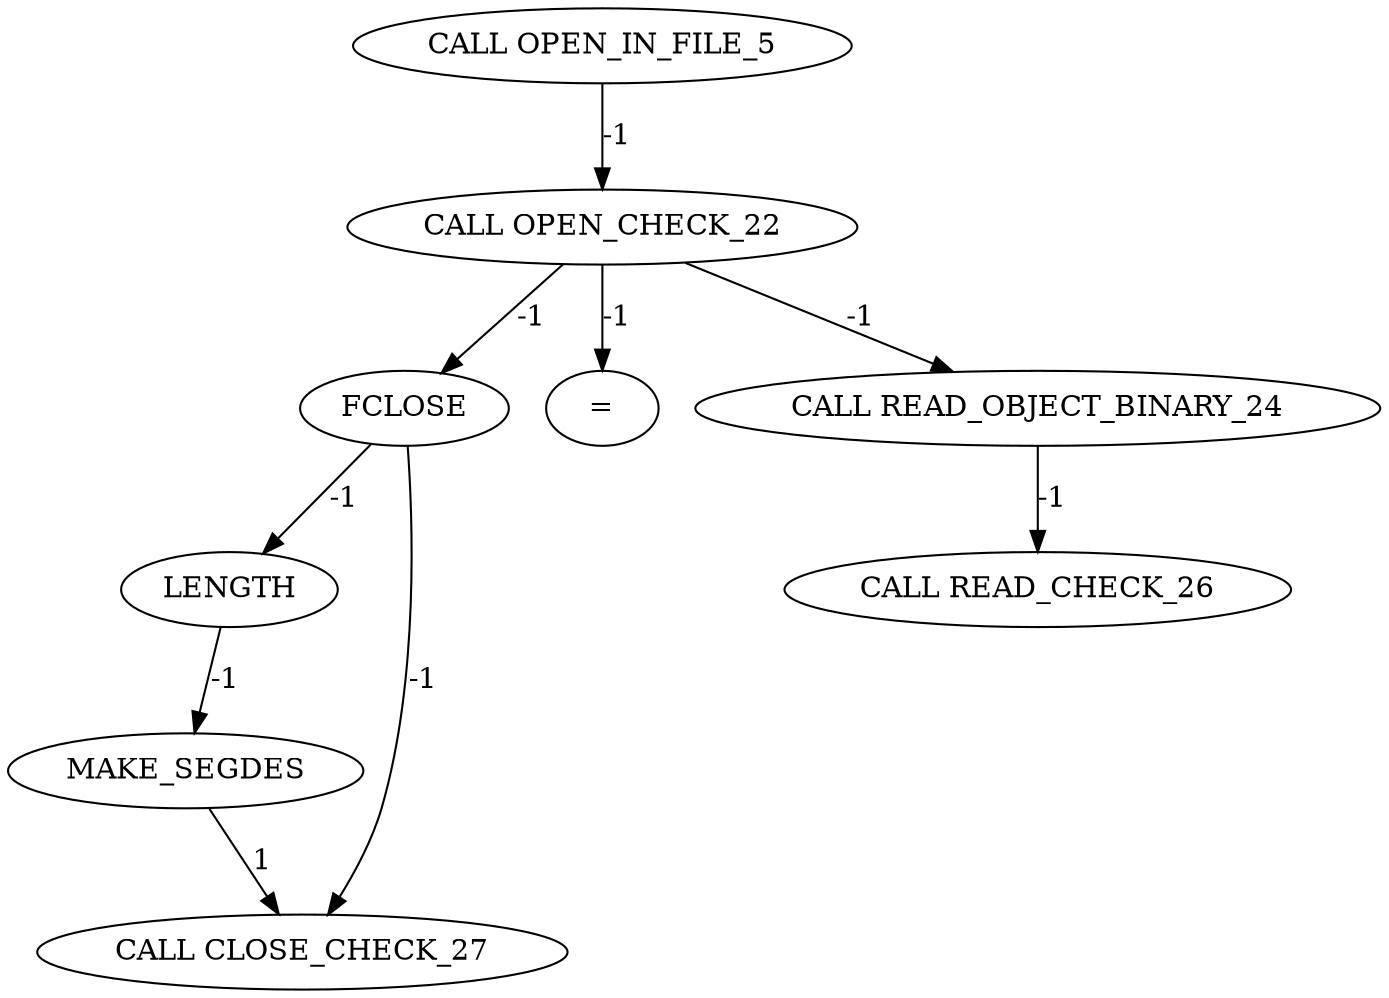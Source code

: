 digraph {
	convex_hull_large_grid_INST_2934 [label=LENGTH cost=0]
	convex_hull_large_grid_INST_2931 [label=FCLOSE cost=0]
	convex_hull_large_grid_INST_84 [label="CALL CLOSE_CHECK_27" cost=0]
	convex_hull_large_grid_INST_70 [label="CALL OPEN_CHECK_22" cost=0]
	convex_hull_large_grid_INST_2935 [label=MAKE_SEGDES cost=172]
	convex_hull_large_grid_INST_2928 [label="=" cost=1806]
	convex_hull_large_grid_INST_69 [label="CALL OPEN_IN_FILE_5" cost=0]
	convex_hull_large_grid_INST_80 [label="CALL READ_OBJECT_BINARY_24" cost=0]
	convex_hull_large_grid_INST_81 [label="CALL READ_CHECK_26" cost=0]
	convex_hull_large_grid_INST_2934 -> convex_hull_large_grid_INST_2935 [label=-1 cost=-1]
	convex_hull_large_grid_INST_2931 -> convex_hull_large_grid_INST_2934 [label=-1 cost=-1]
	convex_hull_large_grid_INST_2931 -> convex_hull_large_grid_INST_84 [label=-1 cost=-1]
	convex_hull_large_grid_INST_70 -> convex_hull_large_grid_INST_2928 [label=-1 cost=-1]
	convex_hull_large_grid_INST_70 -> convex_hull_large_grid_INST_80 [label=-1 cost=-1]
	convex_hull_large_grid_INST_70 -> convex_hull_large_grid_INST_2931 [label=-1 cost=-1]
	convex_hull_large_grid_INST_2935 -> convex_hull_large_grid_INST_84 [label=1 cost=1]
	convex_hull_large_grid_INST_69 -> convex_hull_large_grid_INST_70 [label=-1 cost=-1]
	convex_hull_large_grid_INST_80 -> convex_hull_large_grid_INST_81 [label=-1 cost=-1]
}
